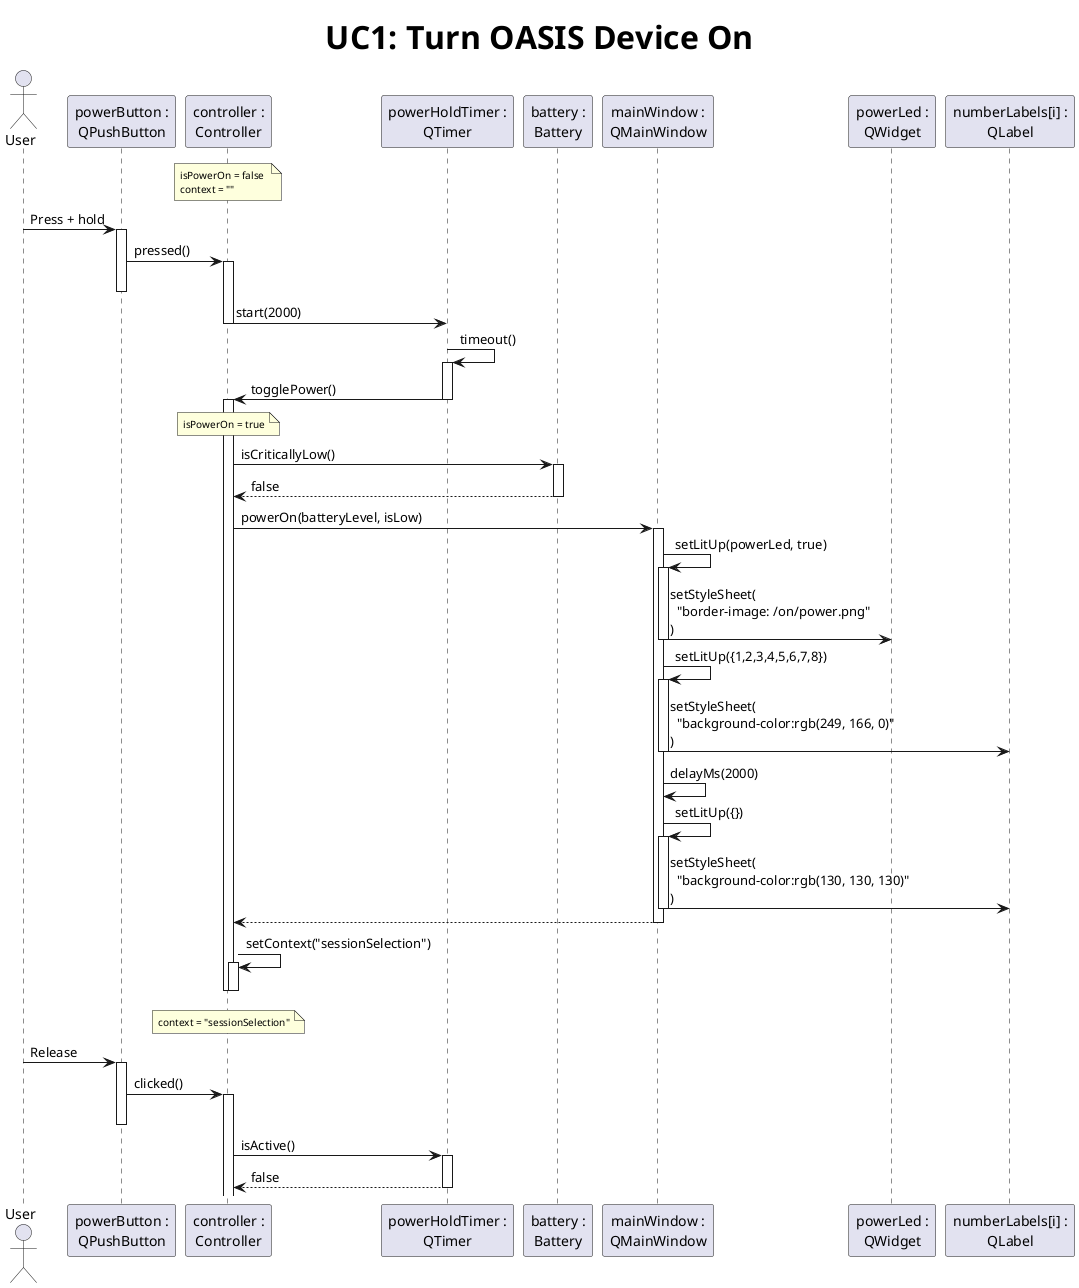@startuml UC1-deviceOn

title <size:32>**UC1:** Turn OASIS Device On

actor       User as user
participant "powerButton :\nQPushButton" as powerButton
participant "controller :\nController" as controller
participant "powerHoldTimer :\nQTimer" as powerHoldTimer
participant "battery :\nBattery" as battery
participant "mainWindow :\nQMainWindow" as mainWindow
participant "powerLed :\nQWidget" as powerLed
participant "numberLabels[i] :\nQLabel" as numberLabel

note over controller: <size:10>isPowerOn = false \n<size:10>context = ""
user -> powerButton ++ : Press + hold
powerButton -> controller ++-- : pressed()
controller -> powerHoldTimer -- : start(2000)

powerHoldTimer -> powerHoldTimer ++ : timeout()
powerHoldTimer -> controller --++ : togglePower()
note over controller: <size:10>isPowerOn = true
controller -> battery ++ : isCriticallyLow()
return false
controller -> mainWindow ++ : powerOn(batteryLevel, isLow)
mainWindow -> mainWindow ++ : setLitUp(powerLed, true)
mainWindow -> powerLed -- : setStyleSheet(\n  "border-image: /on/power.png"\n)
mainWindow -> mainWindow ++ : setLitUp({1,2,3,4,5,6,7,8})
mainWindow -> numberLabel -- : setStyleSheet(\n  "background-color:rgb(249, 166, 0)"\n)
mainWindow -> mainWindow : delayMs(2000)
mainWindow -> mainWindow ++ : setLitUp({})
mainWindow -> numberLabel -- : setStyleSheet(\n  "background-color:rgb(130, 130, 130)"\n)
return
controller -> controller ++-- : setContext("sessionSelection")
note over controller: <size:10>context = "sessionSelection"
controller --

user -> powerButton ++ : Release
powerButton -> controller ++-- : clicked()
controller -> powerHoldTimer ++ : isActive()
return false

@enduml
